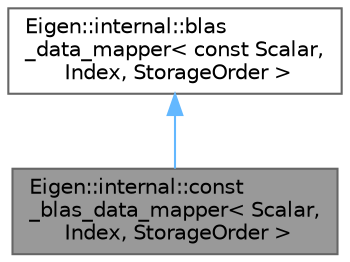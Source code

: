 digraph "Eigen::internal::const_blas_data_mapper&lt; Scalar, Index, StorageOrder &gt;"
{
 // LATEX_PDF_SIZE
  bgcolor="transparent";
  edge [fontname=Helvetica,fontsize=10,labelfontname=Helvetica,labelfontsize=10];
  node [fontname=Helvetica,fontsize=10,shape=box,height=0.2,width=0.4];
  Node1 [id="Node000001",label="Eigen::internal::const\l_blas_data_mapper\< Scalar,\l Index, StorageOrder \>",height=0.2,width=0.4,color="gray40", fillcolor="grey60", style="filled", fontcolor="black",tooltip=" "];
  Node2 -> Node1 [id="edge1_Node000001_Node000002",dir="back",color="steelblue1",style="solid",tooltip=" "];
  Node2 [id="Node000002",label="Eigen::internal::blas\l_data_mapper\< const Scalar,\l Index, StorageOrder \>",height=0.2,width=0.4,color="gray40", fillcolor="white", style="filled",URL="$class_eigen_1_1internal_1_1blas__data__mapper.html",tooltip=" "];
}
